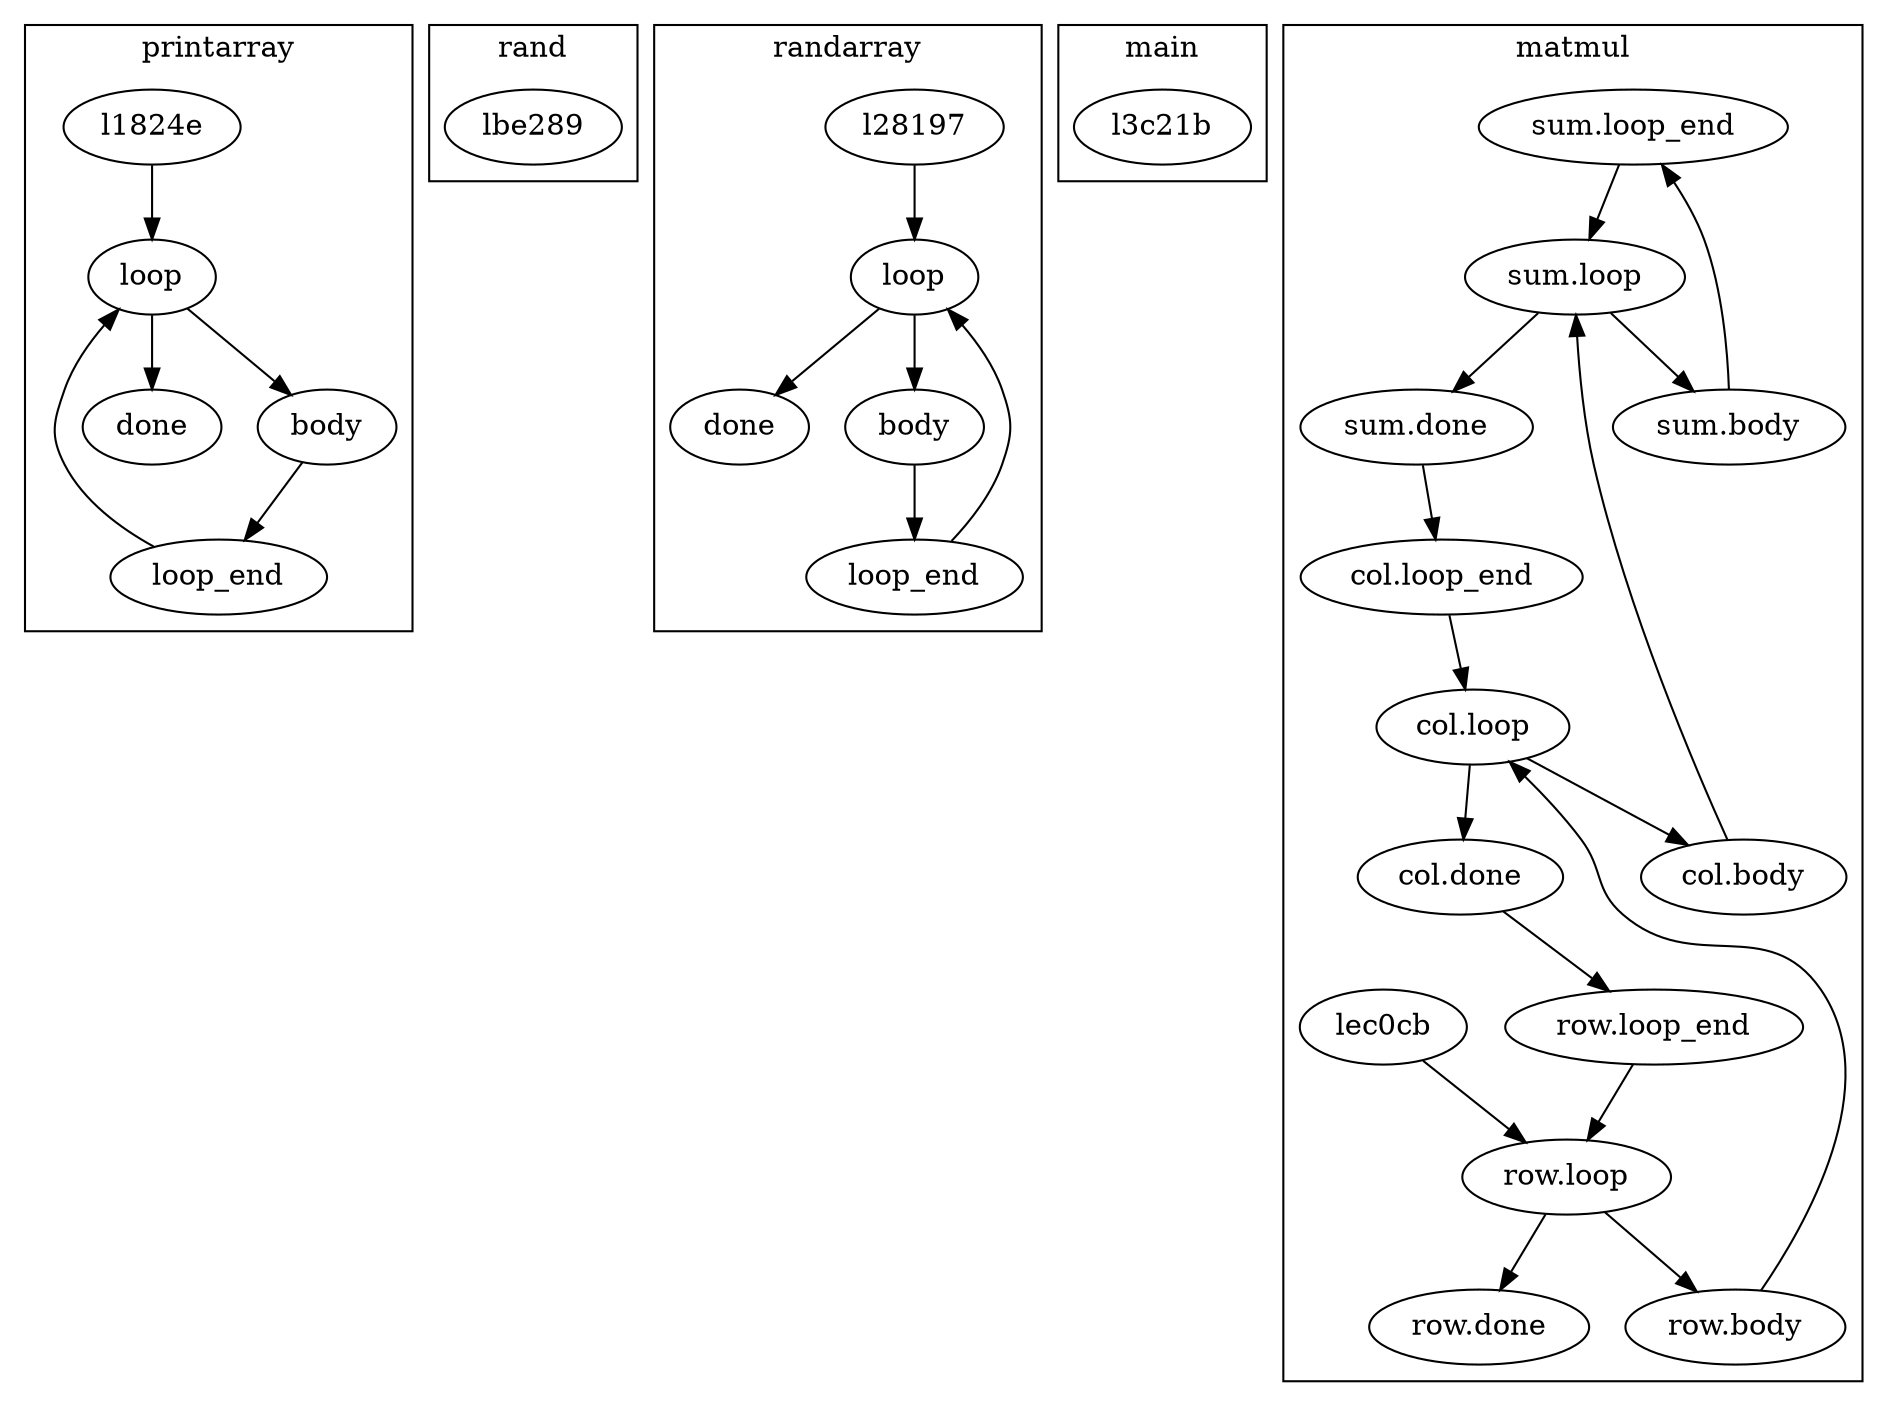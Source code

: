 digraph bril {
  subgraph cluster_printarray {
    label = "printarray"
    printarray3 [label = "l1824e"]
    printarray2 [label = "done"]
    printarray1 [label = "loop_end"]
    printarray4 [label = "body"]
    printarray0 [label = "loop"]
    printarray0 -> printarray4
    printarray0 -> printarray2
    printarray1 -> printarray0
    printarray3 -> printarray0
    printarray4 -> printarray1
  }
  subgraph cluster_rand {
    label = "rand"
    rand0 [label = "lbe289"]
  }
  subgraph cluster_randarray {
    label = "randarray"
    randarray1 [label = "loop"]
    randarray2 [label = "loop_end"]
    randarray4 [label = "l28197"]
    randarray3 [label = "done"]
    randarray0 [label = "body"]
    randarray0 -> randarray2
    randarray1 -> randarray0
    randarray1 -> randarray3
    randarray2 -> randarray1
    randarray4 -> randarray1
  }
  subgraph cluster_main {
    label = "main"
    main0 [label = "l3c21b"]
  }
  subgraph cluster_matmul {
    label = "matmul"
    matmul12 [label = "sum.loop_end"]
    matmul6 [label = "sum.loop"]
    matmul10 [label = "sum.body"]
    matmul9 [label = "col.done"]
    matmul0 [label = "sum.done"]
    matmul1 [label = "col.loop"]
    matmul4 [label = "col.body"]
    matmul7 [label = "col.loop_end"]
    matmul11 [label = "row.body"]
    matmul8 [label = "row.loop_end"]
    matmul5 [label = "lec0cb"]
    matmul2 [label = "row.loop"]
    matmul3 [label = "row.done"]
    matmul0 -> matmul7
    matmul1 -> matmul4
    matmul1 -> matmul9
    matmul2 -> matmul11
    matmul2 -> matmul3
    matmul4 -> matmul6
    matmul5 -> matmul2
    matmul6 -> matmul10
    matmul6 -> matmul0
    matmul7 -> matmul1
    matmul8 -> matmul2
    matmul9 -> matmul8
    matmul10 -> matmul12
    matmul11 -> matmul1
    matmul12 -> matmul6
  }
}
